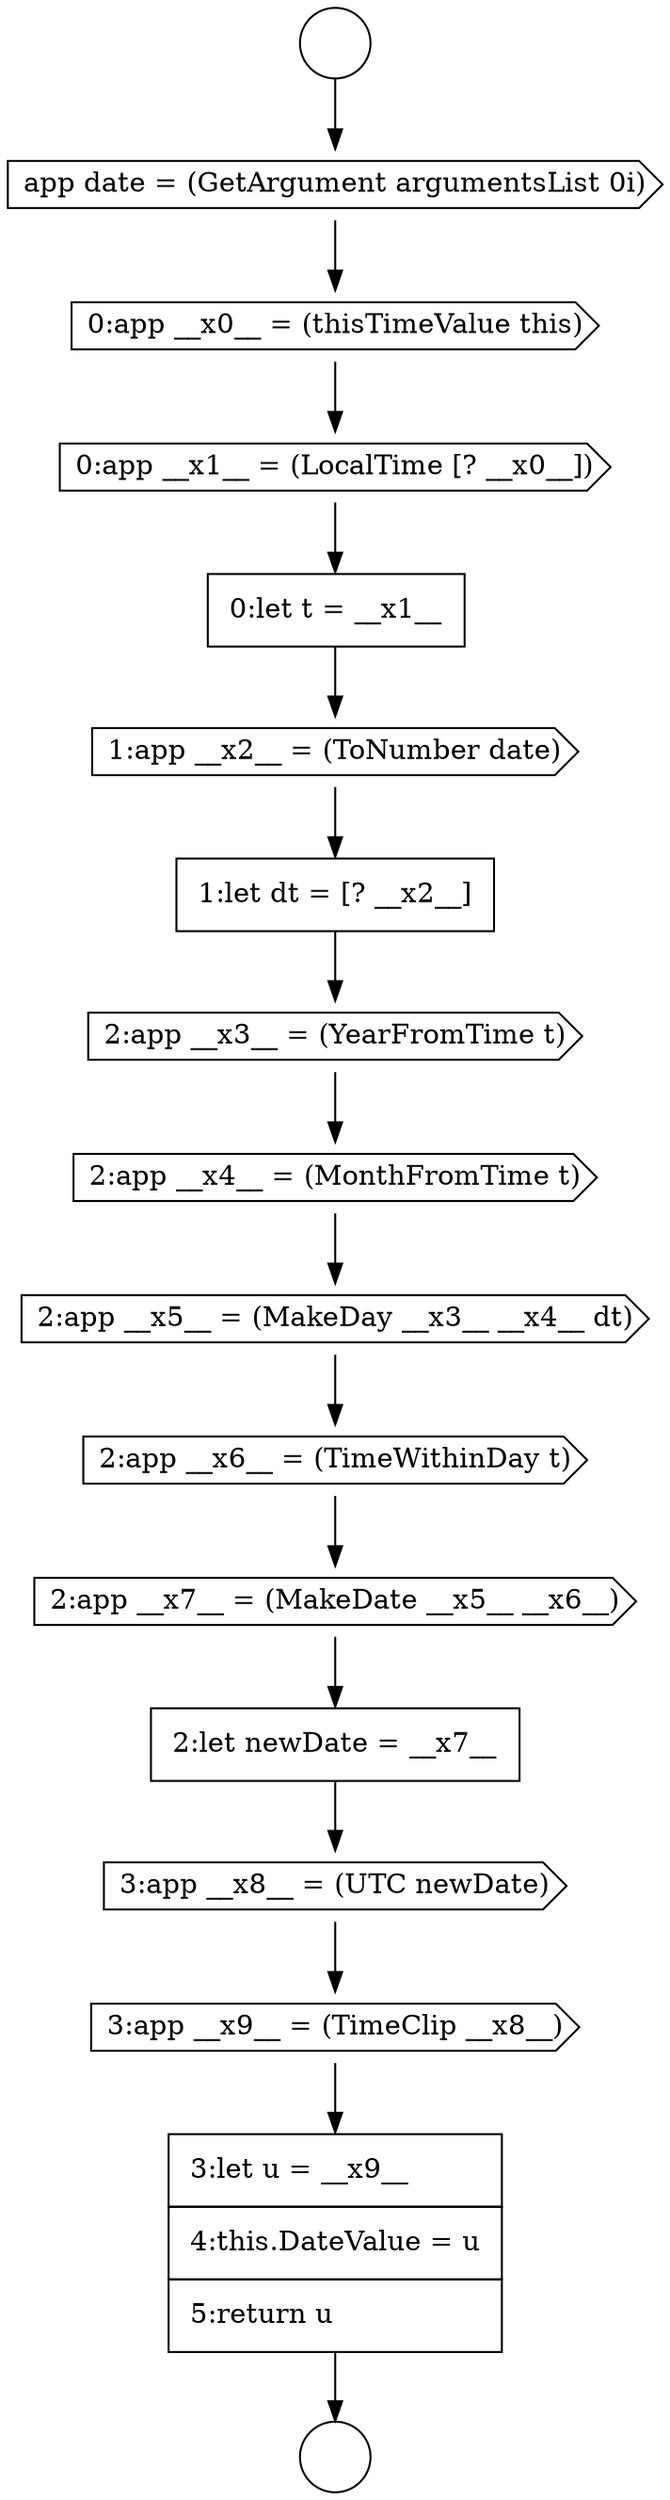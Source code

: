 digraph {
  node13429 [shape=none, margin=0, label=<<font color="black">
    <table border="0" cellborder="1" cellspacing="0" cellpadding="10">
      <tr><td align="left">0:let t = __x1__</td></tr>
    </table>
  </font>> color="black" fillcolor="white" style=filled]
  node13425 [shape=circle label=" " color="black" fillcolor="white" style=filled]
  node13433 [shape=cds, label=<<font color="black">2:app __x4__ = (MonthFromTime t)</font>> color="black" fillcolor="white" style=filled]
  node13434 [shape=cds, label=<<font color="black">2:app __x5__ = (MakeDay __x3__ __x4__ dt)</font>> color="black" fillcolor="white" style=filled]
  node13439 [shape=cds, label=<<font color="black">3:app __x9__ = (TimeClip __x8__)</font>> color="black" fillcolor="white" style=filled]
  node13427 [shape=cds, label=<<font color="black">0:app __x0__ = (thisTimeValue this)</font>> color="black" fillcolor="white" style=filled]
  node13431 [shape=none, margin=0, label=<<font color="black">
    <table border="0" cellborder="1" cellspacing="0" cellpadding="10">
      <tr><td align="left">1:let dt = [? __x2__]</td></tr>
    </table>
  </font>> color="black" fillcolor="white" style=filled]
  node13435 [shape=cds, label=<<font color="black">2:app __x6__ = (TimeWithinDay t)</font>> color="black" fillcolor="white" style=filled]
  node13432 [shape=cds, label=<<font color="black">2:app __x3__ = (YearFromTime t)</font>> color="black" fillcolor="white" style=filled]
  node13437 [shape=none, margin=0, label=<<font color="black">
    <table border="0" cellborder="1" cellspacing="0" cellpadding="10">
      <tr><td align="left">2:let newDate = __x7__</td></tr>
    </table>
  </font>> color="black" fillcolor="white" style=filled]
  node13424 [shape=circle label=" " color="black" fillcolor="white" style=filled]
  node13440 [shape=none, margin=0, label=<<font color="black">
    <table border="0" cellborder="1" cellspacing="0" cellpadding="10">
      <tr><td align="left">3:let u = __x9__</td></tr>
      <tr><td align="left">4:this.DateValue = u</td></tr>
      <tr><td align="left">5:return u</td></tr>
    </table>
  </font>> color="black" fillcolor="white" style=filled]
  node13426 [shape=cds, label=<<font color="black">app date = (GetArgument argumentsList 0i)</font>> color="black" fillcolor="white" style=filled]
  node13430 [shape=cds, label=<<font color="black">1:app __x2__ = (ToNumber date)</font>> color="black" fillcolor="white" style=filled]
  node13436 [shape=cds, label=<<font color="black">2:app __x7__ = (MakeDate __x5__ __x6__)</font>> color="black" fillcolor="white" style=filled]
  node13438 [shape=cds, label=<<font color="black">3:app __x8__ = (UTC newDate)</font>> color="black" fillcolor="white" style=filled]
  node13428 [shape=cds, label=<<font color="black">0:app __x1__ = (LocalTime [? __x0__])</font>> color="black" fillcolor="white" style=filled]
  node13439 -> node13440 [ color="black"]
  node13430 -> node13431 [ color="black"]
  node13433 -> node13434 [ color="black"]
  node13424 -> node13426 [ color="black"]
  node13426 -> node13427 [ color="black"]
  node13429 -> node13430 [ color="black"]
  node13432 -> node13433 [ color="black"]
  node13431 -> node13432 [ color="black"]
  node13435 -> node13436 [ color="black"]
  node13437 -> node13438 [ color="black"]
  node13434 -> node13435 [ color="black"]
  node13428 -> node13429 [ color="black"]
  node13440 -> node13425 [ color="black"]
  node13438 -> node13439 [ color="black"]
  node13427 -> node13428 [ color="black"]
  node13436 -> node13437 [ color="black"]
}
